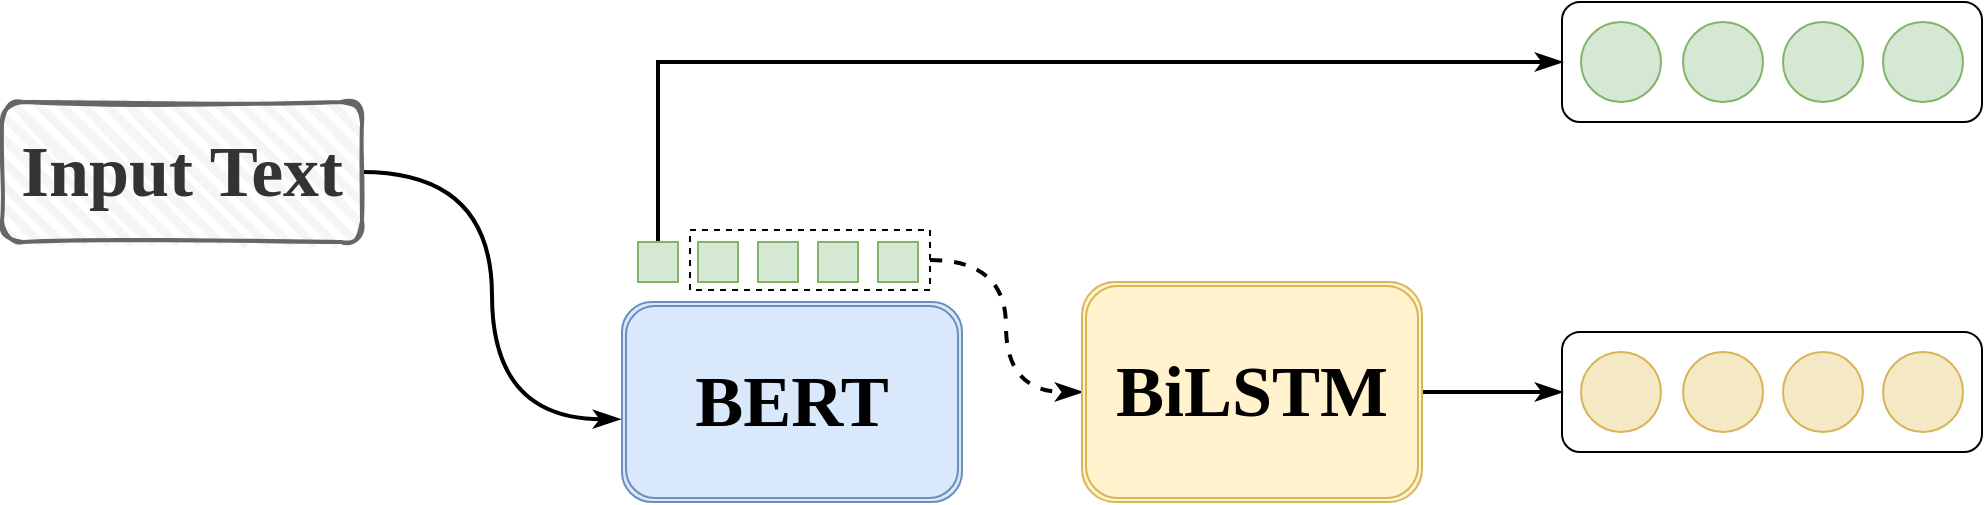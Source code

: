 <mxfile version="20.1.1" type="github">
  <diagram id="xE6yutu449i4m1p3uRwP" name="Page-1">
    <mxGraphModel dx="1422" dy="754" grid="1" gridSize="10" guides="1" tooltips="1" connect="1" arrows="1" fold="1" page="1" pageScale="1" pageWidth="827" pageHeight="1169" math="0" shadow="0">
      <root>
        <mxCell id="0" />
        <mxCell id="1" parent="0" />
        <mxCell id="HhYw5Z5-gJKjL5FxkoDt-22" value="" style="rounded=1;whiteSpace=wrap;html=1;fontSize=24;fillColor=none;" parent="1" vertex="1">
          <mxGeometry x="930" y="435" width="210" height="60" as="geometry" />
        </mxCell>
        <mxCell id="HhYw5Z5-gJKjL5FxkoDt-32" style="edgeStyle=orthogonalEdgeStyle;sketch=0;orthogonalLoop=1;jettySize=auto;html=1;exitX=0;exitY=0.5;exitDx=0;exitDy=0;entryX=-0.006;entryY=0.586;entryDx=0;entryDy=0;entryPerimeter=0;fontSize=24;startArrow=none;startFill=0;endArrow=classicThin;endFill=1;endSize=7;strokeWidth=2;elbow=vertical;curved=1;" parent="1" source="b2TtBr7QqDW1BiKJzh33-6" target="HhYw5Z5-gJKjL5FxkoDt-2" edge="1">
          <mxGeometry relative="1" as="geometry" />
        </mxCell>
        <mxCell id="b2TtBr7QqDW1BiKJzh33-6" value="&lt;font style=&quot;font-size: 36px;&quot; face=&quot;Times New Roman&quot;&gt;&lt;b&gt;Input Text&lt;/b&gt;&lt;/font&gt;" style="rounded=1;whiteSpace=wrap;html=1;strokeWidth=2;fillWeight=4;hachureGap=8;hachureAngle=45;sketch=1;fontSize=24;direction=west;fillColor=#f5f5f5;fontColor=#333333;strokeColor=#666666;" parent="1" vertex="1">
          <mxGeometry x="150" y="320" width="180" height="70" as="geometry" />
        </mxCell>
        <mxCell id="HhYw5Z5-gJKjL5FxkoDt-2" value="&lt;font face=&quot;Times New Roman&quot; style=&quot;font-size: 36px;&quot;&gt;&lt;b style=&quot;&quot;&gt;BERT&lt;/b&gt;&lt;/font&gt;" style="shape=ext;double=1;rounded=1;whiteSpace=wrap;html=1;fillColor=#dae8fc;strokeColor=#6c8ebf;" parent="1" vertex="1">
          <mxGeometry x="460" y="420" width="170" height="100" as="geometry" />
        </mxCell>
        <mxCell id="HhYw5Z5-gJKjL5FxkoDt-31" style="edgeStyle=orthogonalEdgeStyle;rounded=0;sketch=0;orthogonalLoop=1;jettySize=auto;html=1;exitX=0.5;exitY=0;exitDx=0;exitDy=0;entryX=0;entryY=0.5;entryDx=0;entryDy=0;fontSize=24;startArrow=none;startFill=0;endArrow=classicThin;endFill=1;endSize=7;strokeWidth=2;elbow=vertical;" parent="1" source="HhYw5Z5-gJKjL5FxkoDt-7" target="HhYw5Z5-gJKjL5FxkoDt-24" edge="1">
          <mxGeometry relative="1" as="geometry">
            <Array as="points">
              <mxPoint x="478" y="300" />
            </Array>
          </mxGeometry>
        </mxCell>
        <mxCell id="HhYw5Z5-gJKjL5FxkoDt-7" value="" style="rounded=0;whiteSpace=wrap;html=1;fontSize=24;fillColor=#d5e8d4;strokeColor=#82b366;" parent="1" vertex="1">
          <mxGeometry x="468" y="390" width="20" height="20" as="geometry" />
        </mxCell>
        <mxCell id="HhYw5Z5-gJKjL5FxkoDt-8" value="" style="rounded=0;whiteSpace=wrap;html=1;fontSize=24;fillColor=#d5e8d4;strokeColor=#82b366;" parent="1" vertex="1">
          <mxGeometry x="498" y="390" width="20" height="20" as="geometry" />
        </mxCell>
        <mxCell id="HhYw5Z5-gJKjL5FxkoDt-9" value="" style="rounded=0;whiteSpace=wrap;html=1;fontSize=24;fillColor=#d5e8d4;strokeColor=#82b366;" parent="1" vertex="1">
          <mxGeometry x="528" y="390" width="20" height="20" as="geometry" />
        </mxCell>
        <mxCell id="HhYw5Z5-gJKjL5FxkoDt-10" value="" style="rounded=0;whiteSpace=wrap;html=1;fontSize=24;fillColor=#d5e8d4;strokeColor=#82b366;" parent="1" vertex="1">
          <mxGeometry x="558" y="390" width="20" height="20" as="geometry" />
        </mxCell>
        <mxCell id="HhYw5Z5-gJKjL5FxkoDt-11" value="" style="rounded=0;whiteSpace=wrap;html=1;fontSize=24;fillColor=#d5e8d4;strokeColor=#82b366;" parent="1" vertex="1">
          <mxGeometry x="588" y="390" width="20" height="20" as="geometry" />
        </mxCell>
        <mxCell id="HhYw5Z5-gJKjL5FxkoDt-14" value="" style="edgeStyle=orthogonalEdgeStyle;curved=1;rounded=0;sketch=0;orthogonalLoop=1;jettySize=auto;html=1;dashed=1;fontSize=24;startArrow=none;startFill=0;endArrow=classicThin;endFill=1;endSize=7;strokeWidth=2;elbow=vertical;" parent="1" source="HhYw5Z5-gJKjL5FxkoDt-12" target="HhYw5Z5-gJKjL5FxkoDt-13" edge="1">
          <mxGeometry relative="1" as="geometry" />
        </mxCell>
        <mxCell id="HhYw5Z5-gJKjL5FxkoDt-12" value="" style="rounded=0;whiteSpace=wrap;html=1;fontSize=24;fillColor=none;dashed=1;" parent="1" vertex="1">
          <mxGeometry x="494" y="384" width="120" height="30" as="geometry" />
        </mxCell>
        <mxCell id="HhYw5Z5-gJKjL5FxkoDt-23" value="" style="edgeStyle=orthogonalEdgeStyle;curved=1;rounded=0;sketch=0;orthogonalLoop=1;jettySize=auto;html=1;fontSize=24;startArrow=none;startFill=0;endArrow=classicThin;endFill=1;endSize=7;strokeWidth=2;elbow=vertical;" parent="1" source="HhYw5Z5-gJKjL5FxkoDt-13" target="HhYw5Z5-gJKjL5FxkoDt-22" edge="1">
          <mxGeometry relative="1" as="geometry">
            <Array as="points">
              <mxPoint x="860" y="470" />
              <mxPoint x="860" y="470" />
            </Array>
          </mxGeometry>
        </mxCell>
        <mxCell id="HhYw5Z5-gJKjL5FxkoDt-13" value="&lt;font face=&quot;Times New Roman&quot; style=&quot;font-size: 36px;&quot;&gt;&lt;b style=&quot;&quot;&gt;BiLSTM&lt;/b&gt;&lt;/font&gt;" style="shape=ext;double=1;rounded=1;whiteSpace=wrap;html=1;fillColor=#fff2cc;strokeColor=#d6b656;" parent="1" vertex="1">
          <mxGeometry x="690" y="410" width="170" height="110" as="geometry" />
        </mxCell>
        <mxCell id="HhYw5Z5-gJKjL5FxkoDt-24" value="" style="rounded=1;whiteSpace=wrap;html=1;fontSize=24;fillColor=none;" parent="1" vertex="1">
          <mxGeometry x="930" y="270" width="210" height="60" as="geometry" />
        </mxCell>
        <mxCell id="HhYw5Z5-gJKjL5FxkoDt-25" value="" style="group" parent="1" vertex="1" connectable="0">
          <mxGeometry x="939.5" y="280" width="191" height="40" as="geometry" />
        </mxCell>
        <mxCell id="HhYw5Z5-gJKjL5FxkoDt-15" value="" style="ellipse;whiteSpace=wrap;html=1;aspect=fixed;fontSize=24;fillColor=#d5e8d4;strokeColor=#82b366;" parent="HhYw5Z5-gJKjL5FxkoDt-25" vertex="1">
          <mxGeometry width="40" height="40" as="geometry" />
        </mxCell>
        <mxCell id="HhYw5Z5-gJKjL5FxkoDt-19" value="" style="ellipse;whiteSpace=wrap;html=1;aspect=fixed;fontSize=24;fillColor=#d5e8d4;strokeColor=#82b366;" parent="HhYw5Z5-gJKjL5FxkoDt-25" vertex="1">
          <mxGeometry x="51" width="40" height="40" as="geometry" />
        </mxCell>
        <mxCell id="HhYw5Z5-gJKjL5FxkoDt-20" value="" style="ellipse;whiteSpace=wrap;html=1;aspect=fixed;fontSize=24;fillColor=#d5e8d4;strokeColor=#82b366;" parent="HhYw5Z5-gJKjL5FxkoDt-25" vertex="1">
          <mxGeometry x="101" width="40" height="40" as="geometry" />
        </mxCell>
        <mxCell id="HhYw5Z5-gJKjL5FxkoDt-21" value="" style="ellipse;whiteSpace=wrap;html=1;aspect=fixed;fontSize=24;fillColor=#d5e8d4;strokeColor=#82b366;" parent="HhYw5Z5-gJKjL5FxkoDt-25" vertex="1">
          <mxGeometry x="151" width="40" height="40" as="geometry" />
        </mxCell>
        <mxCell id="HhYw5Z5-gJKjL5FxkoDt-26" value="" style="group" parent="1" vertex="1" connectable="0">
          <mxGeometry x="939.5" y="445" width="191" height="40" as="geometry" />
        </mxCell>
        <mxCell id="HhYw5Z5-gJKjL5FxkoDt-27" value="" style="ellipse;whiteSpace=wrap;html=1;aspect=fixed;fontSize=24;fillColor=#F5E8C4;strokeColor=#d6b656;" parent="HhYw5Z5-gJKjL5FxkoDt-26" vertex="1">
          <mxGeometry width="40" height="40" as="geometry" />
        </mxCell>
        <mxCell id="HhYw5Z5-gJKjL5FxkoDt-28" value="" style="ellipse;whiteSpace=wrap;html=1;aspect=fixed;fontSize=24;fillColor=#F5E8C4;strokeColor=#d6b656;" parent="HhYw5Z5-gJKjL5FxkoDt-26" vertex="1">
          <mxGeometry x="51" width="40" height="40" as="geometry" />
        </mxCell>
        <mxCell id="HhYw5Z5-gJKjL5FxkoDt-29" value="" style="ellipse;whiteSpace=wrap;html=1;aspect=fixed;fontSize=24;fillColor=#F5E8C4;strokeColor=#d6b656;" parent="HhYw5Z5-gJKjL5FxkoDt-26" vertex="1">
          <mxGeometry x="101" width="40" height="40" as="geometry" />
        </mxCell>
        <mxCell id="HhYw5Z5-gJKjL5FxkoDt-30" value="" style="ellipse;whiteSpace=wrap;html=1;aspect=fixed;fontSize=24;fillColor=#F5E8C4;strokeColor=#d6b656;" parent="HhYw5Z5-gJKjL5FxkoDt-26" vertex="1">
          <mxGeometry x="151" width="40" height="40" as="geometry" />
        </mxCell>
      </root>
    </mxGraphModel>
  </diagram>
</mxfile>
